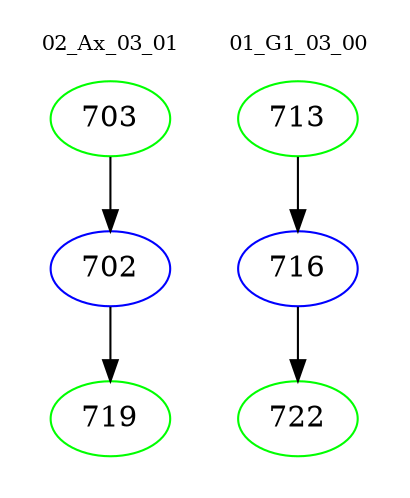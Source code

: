digraph{
subgraph cluster_0 {
color = white
label = "02_Ax_03_01";
fontsize=10;
T0_703 [label="703", color="green"]
T0_703 -> T0_702 [color="black"]
T0_702 [label="702", color="blue"]
T0_702 -> T0_719 [color="black"]
T0_719 [label="719", color="green"]
}
subgraph cluster_1 {
color = white
label = "01_G1_03_00";
fontsize=10;
T1_713 [label="713", color="green"]
T1_713 -> T1_716 [color="black"]
T1_716 [label="716", color="blue"]
T1_716 -> T1_722 [color="black"]
T1_722 [label="722", color="green"]
}
}
